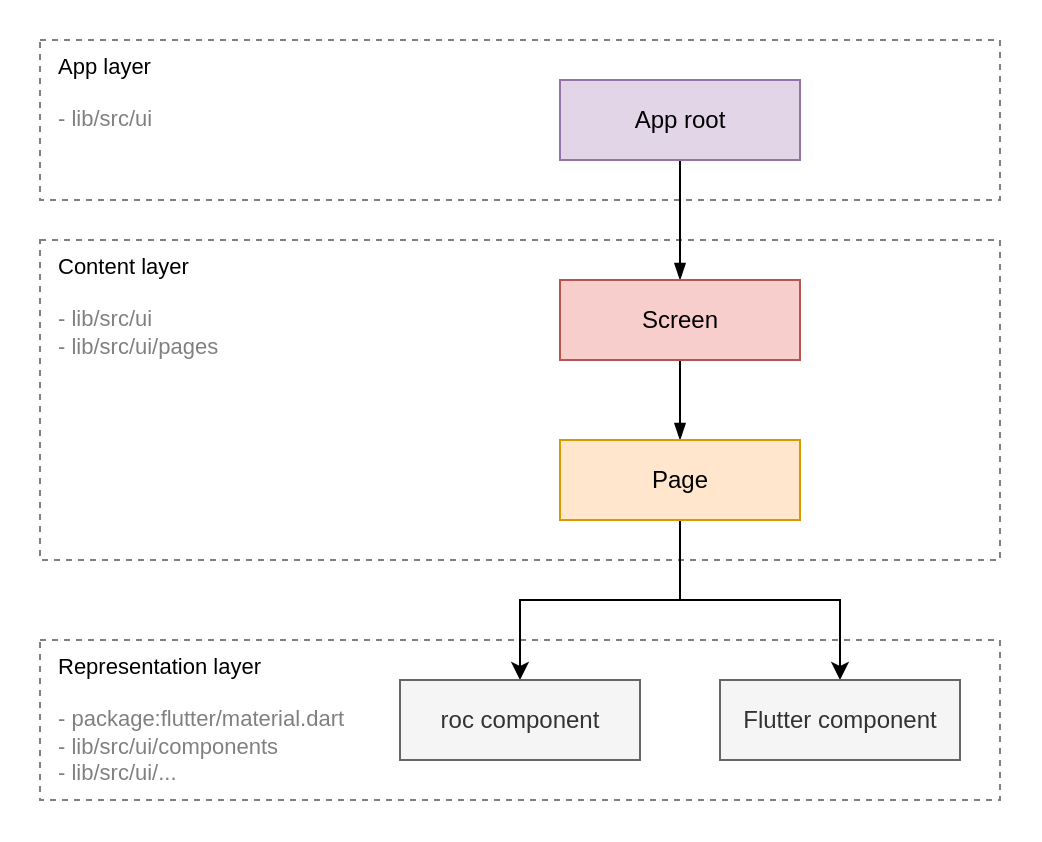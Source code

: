 <mxfile version="24.7.5">
  <diagram name="Page-1" id="x7caVF2TCQcUlIry8kkF">
    <mxGraphModel dx="1419" dy="858" grid="1" gridSize="10" guides="1" tooltips="1" connect="1" arrows="1" fold="1" page="1" pageScale="1" pageWidth="850" pageHeight="1100" math="0" shadow="0">
      <root>
        <mxCell id="0" />
        <mxCell id="1" parent="0" />
        <mxCell id="D8l49maD2ccC1QcqHH9q-41" value="" style="rounded=0;whiteSpace=wrap;html=1;fontFamily=Helvetica;fontSize=11;fontColor=default;labelBackgroundColor=default;strokeColor=none;" parent="1" vertex="1">
          <mxGeometry x="20" y="20" width="520" height="420" as="geometry" />
        </mxCell>
        <mxCell id="D8l49maD2ccC1QcqHH9q-40" value="App layer&lt;div&gt;&lt;span style=&quot;color: rgb(128, 128, 128);&quot;&gt;&lt;br&gt;&lt;/span&gt;&lt;/div&gt;&lt;div&gt;&lt;span style=&quot;color: rgb(128, 128, 128);&quot;&gt;- lib/src/ui&lt;/span&gt;&lt;br&gt;&lt;/div&gt;" style="html=1;whiteSpace=wrap;fontFamily=Helvetica;fontSize=11;fontColor=default;labelBackgroundColor=default;dashed=1;strokeColor=#808080;align=left;verticalAlign=top;spacingLeft=7;fillColor=none;" parent="1" vertex="1">
          <mxGeometry x="40" y="40" width="480" height="80" as="geometry" />
        </mxCell>
        <mxCell id="D8l49maD2ccC1QcqHH9q-39" value="Representation layer&lt;div&gt;&lt;br&gt;&lt;/div&gt;&lt;div&gt;&lt;font color=&quot;#808080&quot;&gt;-&amp;nbsp;package:flutter/material.dart&lt;/font&gt;&lt;/div&gt;&lt;div&gt;&lt;span style=&quot;color: rgb(128, 128, 128);&quot;&gt;- lib/src/ui/components&lt;/span&gt;&lt;br&gt;&lt;/div&gt;&lt;div&gt;&lt;span style=&quot;color: rgb(128, 128, 128);&quot;&gt;- lib/src/ui/...&lt;/span&gt;&lt;span style=&quot;color: rgb(128, 128, 128);&quot;&gt;&lt;br&gt;&lt;/span&gt;&lt;/div&gt;" style="html=1;whiteSpace=wrap;fontFamily=Helvetica;fontSize=11;fontColor=default;labelBackgroundColor=default;dashed=1;strokeColor=#808080;align=left;verticalAlign=top;spacingLeft=7;fillColor=none;" parent="1" vertex="1">
          <mxGeometry x="40" y="340" width="480" height="80" as="geometry" />
        </mxCell>
        <mxCell id="D8l49maD2ccC1QcqHH9q-38" value="Content layer&lt;div&gt;&lt;br&gt;&lt;/div&gt;&lt;div&gt;&lt;span style=&quot;color: rgb(128, 128, 128);&quot;&gt;- lib/src/ui&lt;/span&gt;&lt;br&gt;&lt;/div&gt;&lt;div&gt;&lt;span style=&quot;color: rgb(128, 128, 128);&quot;&gt;- lib/src/ui/pages&lt;/span&gt;&lt;span style=&quot;color: rgb(128, 128, 128);&quot;&gt;&lt;br&gt;&lt;/span&gt;&lt;/div&gt;" style="html=1;whiteSpace=wrap;fontFamily=Helvetica;fontSize=11;fontColor=default;labelBackgroundColor=default;dashed=1;strokeColor=#808080;align=left;verticalAlign=top;spacingLeft=7;fillColor=none;" parent="1" vertex="1">
          <mxGeometry x="40" y="140" width="480" height="160" as="geometry" />
        </mxCell>
        <mxCell id="D8l49maD2ccC1QcqHH9q-15" style="edgeStyle=orthogonalEdgeStyle;rounded=0;orthogonalLoop=1;jettySize=auto;html=1;endArrow=blockThin;endFill=1;" parent="1" source="D8l49maD2ccC1QcqHH9q-16" target="D8l49maD2ccC1QcqHH9q-18" edge="1">
          <mxGeometry relative="1" as="geometry" />
        </mxCell>
        <mxCell id="D8l49maD2ccC1QcqHH9q-16" value="App root" style="html=1;whiteSpace=wrap;fillColor=#e1d5e7;strokeColor=#9673a6;" parent="1" vertex="1">
          <mxGeometry x="300" y="60" width="120" height="40" as="geometry" />
        </mxCell>
        <mxCell id="D8l49maD2ccC1QcqHH9q-17" style="edgeStyle=orthogonalEdgeStyle;shape=connector;rounded=0;orthogonalLoop=1;jettySize=auto;html=1;strokeColor=default;align=center;verticalAlign=middle;fontFamily=Helvetica;fontSize=11;fontColor=default;labelBackgroundColor=default;endArrow=blockThin;endFill=1;" parent="1" source="D8l49maD2ccC1QcqHH9q-18" target="D8l49maD2ccC1QcqHH9q-22" edge="1">
          <mxGeometry relative="1" as="geometry" />
        </mxCell>
        <mxCell id="D8l49maD2ccC1QcqHH9q-18" value="Screen" style="html=1;whiteSpace=wrap;fillColor=#f8cecc;strokeColor=#b85450;" parent="1" vertex="1">
          <mxGeometry x="300" y="160" width="120" height="40" as="geometry" />
        </mxCell>
        <mxCell id="TyjanFtl64aN62STY0jP-1" style="edgeStyle=orthogonalEdgeStyle;rounded=0;orthogonalLoop=1;jettySize=auto;html=1;" edge="1" parent="1" source="D8l49maD2ccC1QcqHH9q-22" target="D8l49maD2ccC1QcqHH9q-26">
          <mxGeometry relative="1" as="geometry" />
        </mxCell>
        <mxCell id="TyjanFtl64aN62STY0jP-2" style="edgeStyle=orthogonalEdgeStyle;rounded=0;orthogonalLoop=1;jettySize=auto;html=1;" edge="1" parent="1" source="D8l49maD2ccC1QcqHH9q-22" target="D8l49maD2ccC1QcqHH9q-27">
          <mxGeometry relative="1" as="geometry" />
        </mxCell>
        <mxCell id="D8l49maD2ccC1QcqHH9q-22" value="Page" style="html=1;whiteSpace=wrap;fillColor=#ffe6cc;strokeColor=#d79b00;" parent="1" vertex="1">
          <mxGeometry x="300" y="240" width="120" height="40" as="geometry" />
        </mxCell>
        <mxCell id="D8l49maD2ccC1QcqHH9q-26" value="roc component" style="html=1;whiteSpace=wrap;fillColor=#f5f5f5;strokeColor=#666666;fontColor=#333333;" parent="1" vertex="1">
          <mxGeometry x="220" y="360" width="120" height="40" as="geometry" />
        </mxCell>
        <mxCell id="D8l49maD2ccC1QcqHH9q-27" value="Flutter component" style="html=1;whiteSpace=wrap;fillColor=#f5f5f5;strokeColor=#666666;fontColor=#333333;" parent="1" vertex="1">
          <mxGeometry x="380" y="360" width="120" height="40" as="geometry" />
        </mxCell>
      </root>
    </mxGraphModel>
  </diagram>
</mxfile>

